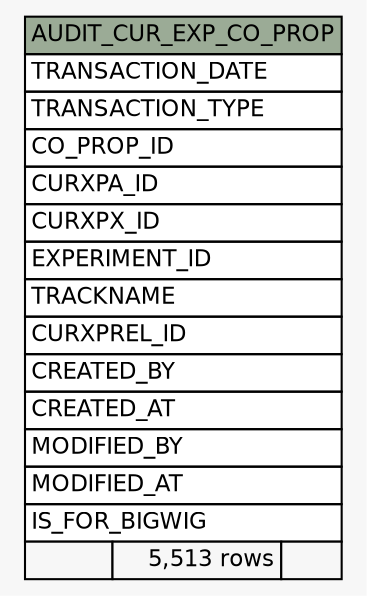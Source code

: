 // dot 2.38.0 on Windows 10 10.0
// SchemaSpy rev Unknown
digraph "AUDIT_CUR_EXP_CO_PROP" {
  graph [
    rankdir="RL"
    bgcolor="#f7f7f7"
    nodesep="0.18"
    ranksep="0.46"
    fontname="Helvetica"
    fontsize="11"
  ];
  node [
    fontname="Helvetica"
    fontsize="11"
    shape="plaintext"
  ];
  edge [
    arrowsize="0.8"
  ];
  "AUDIT_CUR_EXP_CO_PROP" [
    label=<
    <TABLE BORDER="0" CELLBORDER="1" CELLSPACING="0" BGCOLOR="#ffffff">
      <TR><TD COLSPAN="3" BGCOLOR="#9bab96" ALIGN="CENTER">AUDIT_CUR_EXP_CO_PROP</TD></TR>
      <TR><TD PORT="TRANSACTION_DATE" COLSPAN="3" ALIGN="LEFT">TRANSACTION_DATE</TD></TR>
      <TR><TD PORT="TRANSACTION_TYPE" COLSPAN="3" ALIGN="LEFT">TRANSACTION_TYPE</TD></TR>
      <TR><TD PORT="CO_PROP_ID" COLSPAN="3" ALIGN="LEFT">CO_PROP_ID</TD></TR>
      <TR><TD PORT="CURXPA_ID" COLSPAN="3" ALIGN="LEFT">CURXPA_ID</TD></TR>
      <TR><TD PORT="CURXPX_ID" COLSPAN="3" ALIGN="LEFT">CURXPX_ID</TD></TR>
      <TR><TD PORT="EXPERIMENT_ID" COLSPAN="3" ALIGN="LEFT">EXPERIMENT_ID</TD></TR>
      <TR><TD PORT="TRACKNAME" COLSPAN="3" ALIGN="LEFT">TRACKNAME</TD></TR>
      <TR><TD PORT="CURXPREL_ID" COLSPAN="3" ALIGN="LEFT">CURXPREL_ID</TD></TR>
      <TR><TD PORT="CREATED_BY" COLSPAN="3" ALIGN="LEFT">CREATED_BY</TD></TR>
      <TR><TD PORT="CREATED_AT" COLSPAN="3" ALIGN="LEFT">CREATED_AT</TD></TR>
      <TR><TD PORT="MODIFIED_BY" COLSPAN="3" ALIGN="LEFT">MODIFIED_BY</TD></TR>
      <TR><TD PORT="MODIFIED_AT" COLSPAN="3" ALIGN="LEFT">MODIFIED_AT</TD></TR>
      <TR><TD PORT="IS_FOR_BIGWIG" COLSPAN="3" ALIGN="LEFT">IS_FOR_BIGWIG</TD></TR>
      <TR><TD ALIGN="LEFT" BGCOLOR="#f7f7f7">  </TD><TD ALIGN="RIGHT" BGCOLOR="#f7f7f7">5,513 rows</TD><TD ALIGN="RIGHT" BGCOLOR="#f7f7f7">  </TD></TR>
    </TABLE>>
    URL="tables/AUDIT_CUR_EXP_CO_PROP.html"
    tooltip="AUDIT_CUR_EXP_CO_PROP"
  ];
}
